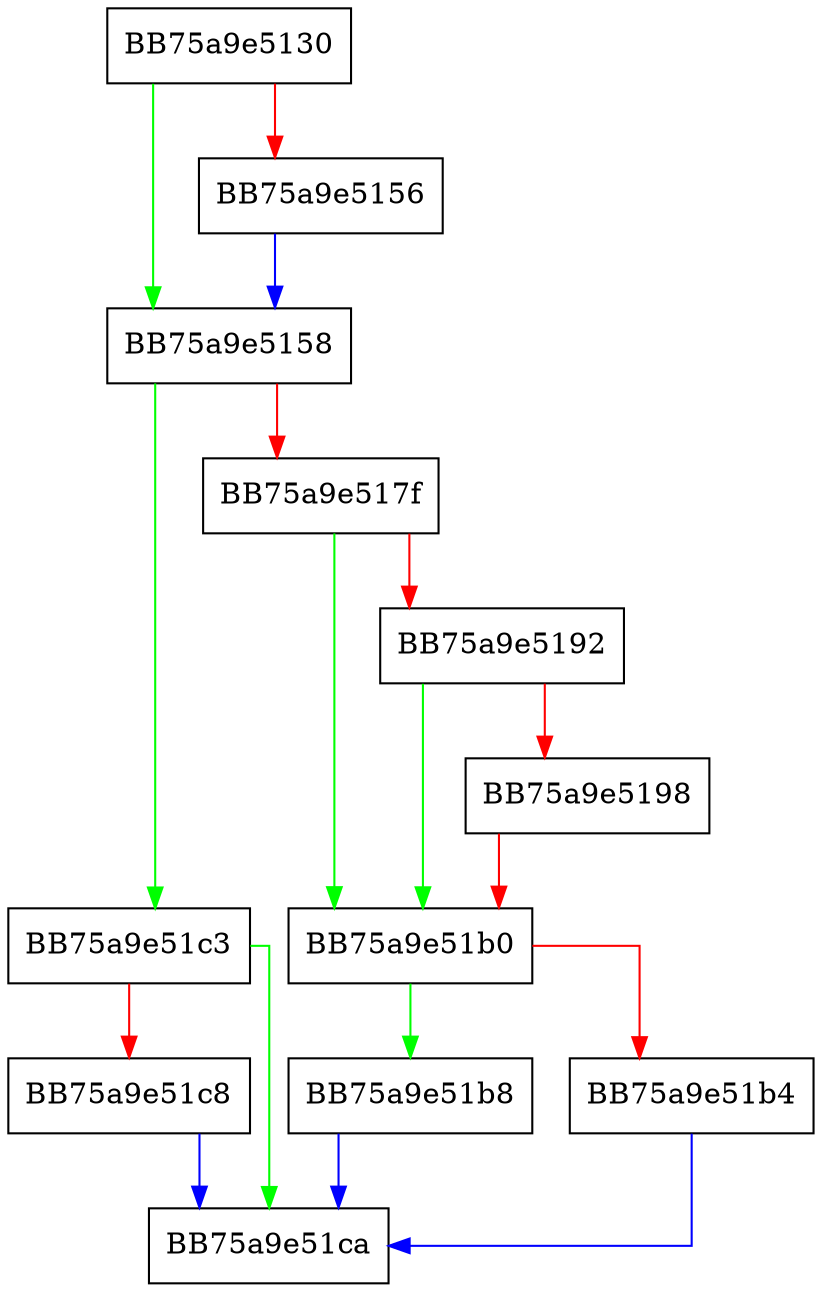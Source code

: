 digraph Read {
  node [shape="box"];
  graph [splines=ortho];
  BB75a9e5130 -> BB75a9e5158 [color="green"];
  BB75a9e5130 -> BB75a9e5156 [color="red"];
  BB75a9e5156 -> BB75a9e5158 [color="blue"];
  BB75a9e5158 -> BB75a9e51c3 [color="green"];
  BB75a9e5158 -> BB75a9e517f [color="red"];
  BB75a9e517f -> BB75a9e51b0 [color="green"];
  BB75a9e517f -> BB75a9e5192 [color="red"];
  BB75a9e5192 -> BB75a9e51b0 [color="green"];
  BB75a9e5192 -> BB75a9e5198 [color="red"];
  BB75a9e5198 -> BB75a9e51b0 [color="red"];
  BB75a9e51b0 -> BB75a9e51b8 [color="green"];
  BB75a9e51b0 -> BB75a9e51b4 [color="red"];
  BB75a9e51b4 -> BB75a9e51ca [color="blue"];
  BB75a9e51b8 -> BB75a9e51ca [color="blue"];
  BB75a9e51c3 -> BB75a9e51ca [color="green"];
  BB75a9e51c3 -> BB75a9e51c8 [color="red"];
  BB75a9e51c8 -> BB75a9e51ca [color="blue"];
}